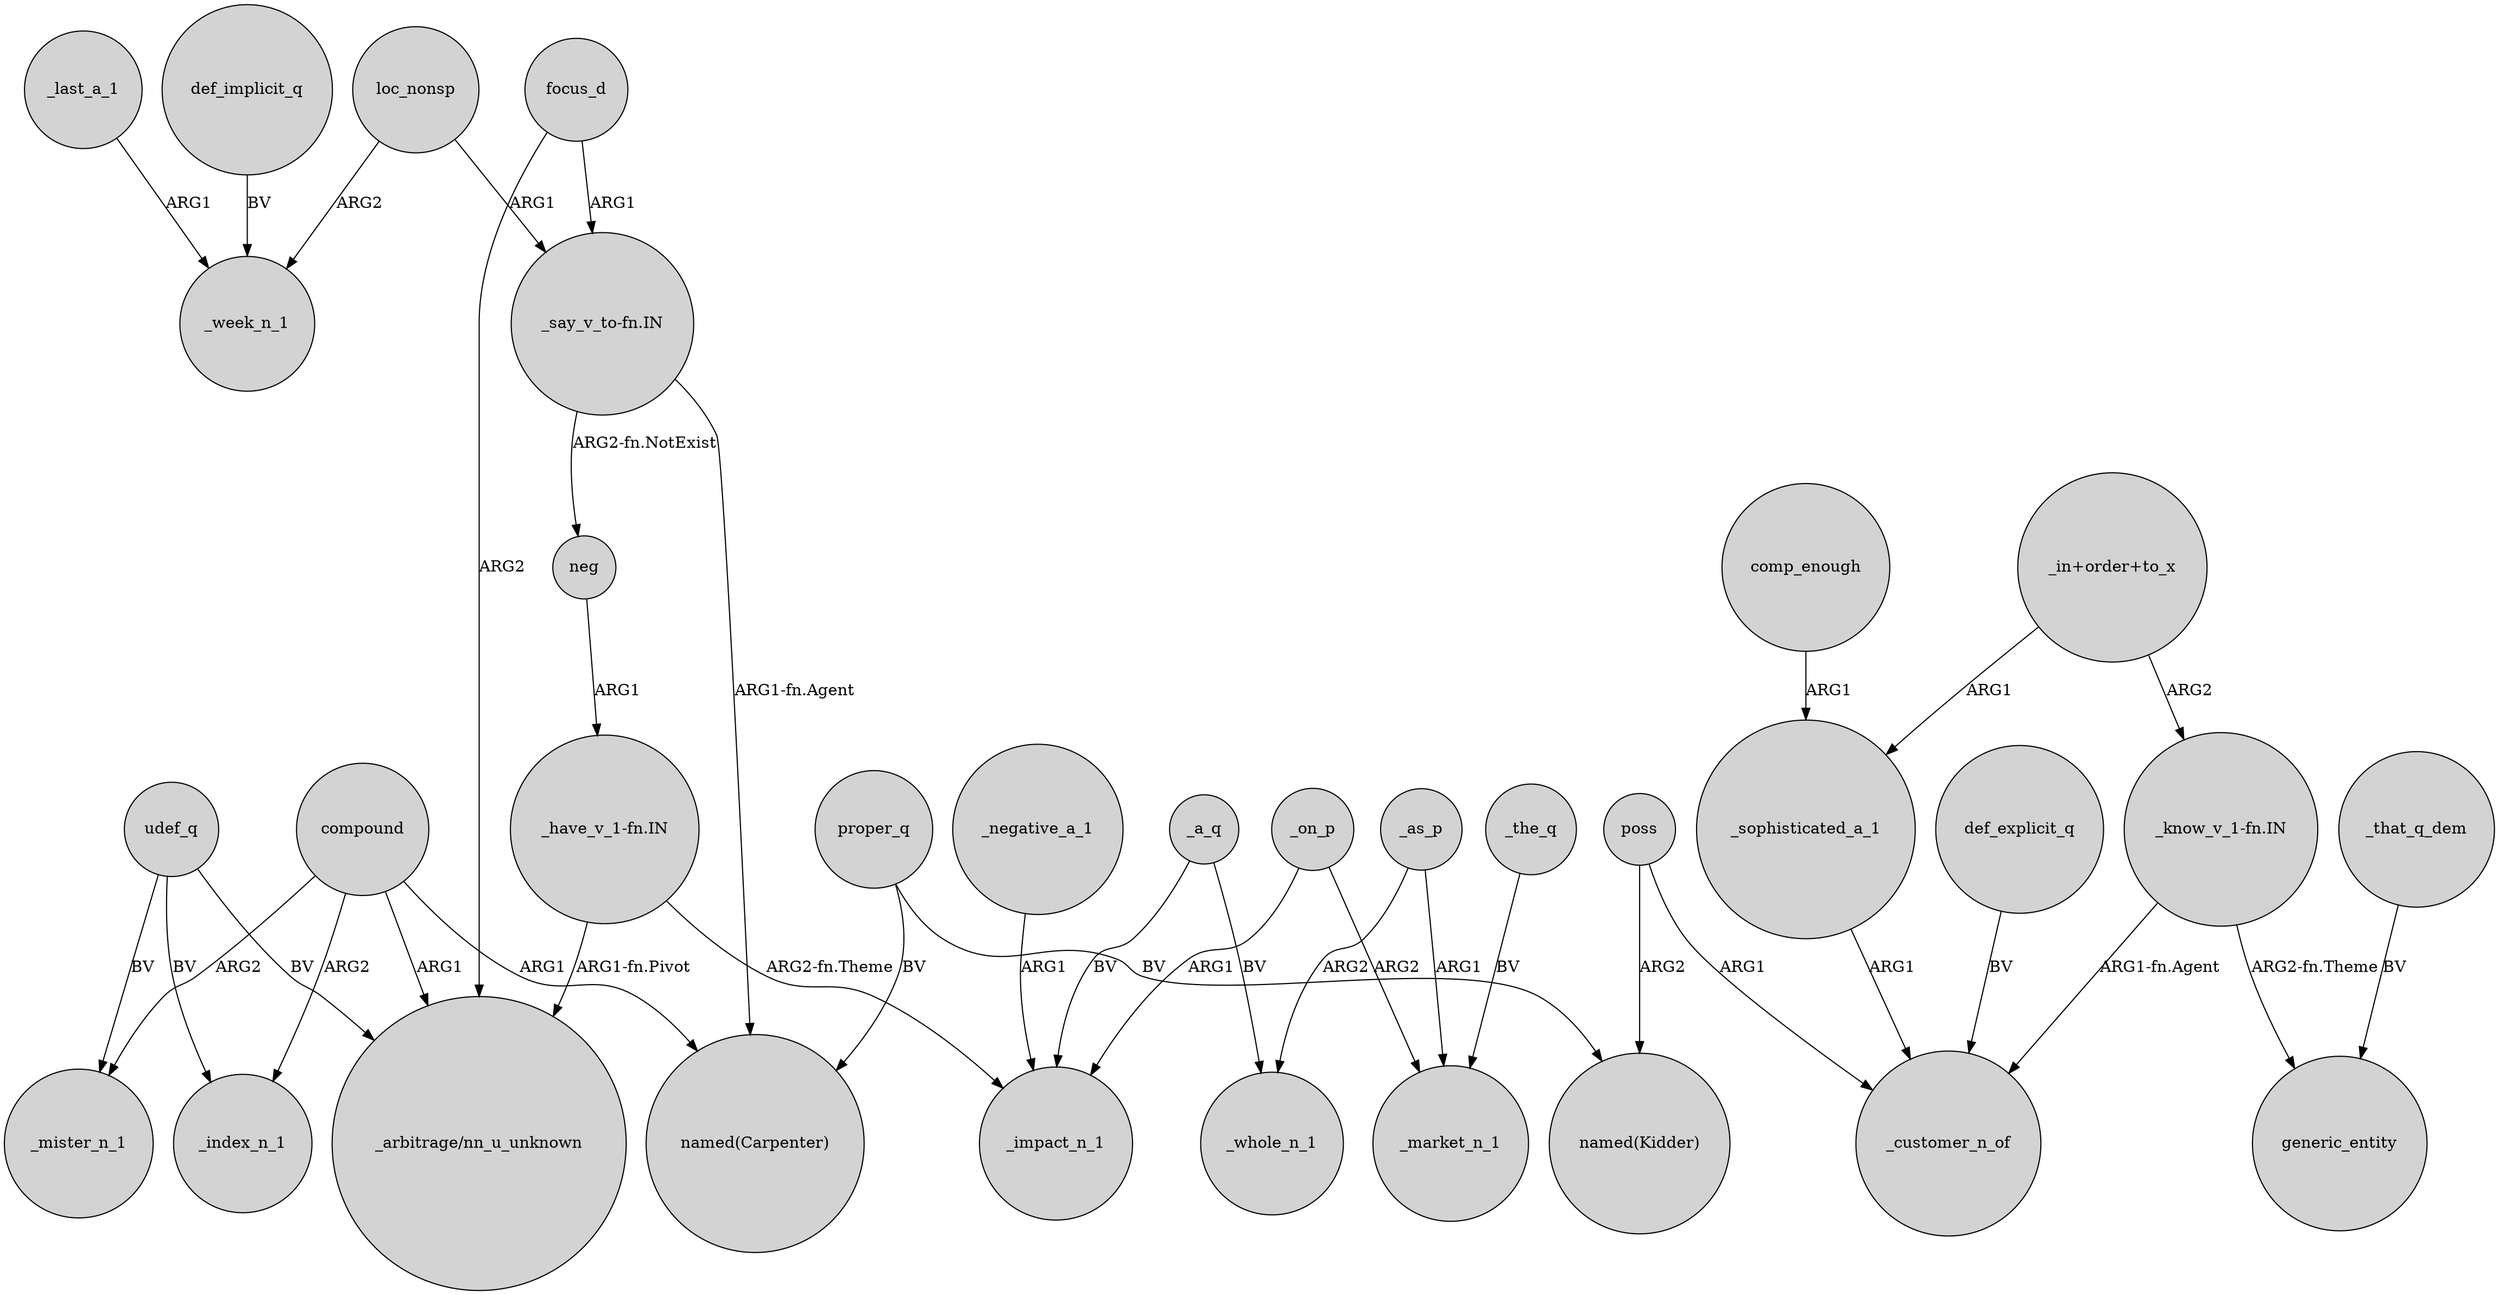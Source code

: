 digraph {
	node [shape=circle style=filled]
	poss -> "named(Kidder)" [label=ARG2]
	comp_enough -> _sophisticated_a_1 [label=ARG1]
	compound -> _index_n_1 [label=ARG2]
	def_implicit_q -> _week_n_1 [label=BV]
	neg -> "_have_v_1-fn.IN" [label=ARG1]
	_that_q_dem -> generic_entity [label=BV]
	_negative_a_1 -> _impact_n_1 [label=ARG1]
	def_explicit_q -> _customer_n_of [label=BV]
	compound -> _mister_n_1 [label=ARG2]
	"_say_v_to-fn.IN" -> "named(Carpenter)" [label="ARG1-fn.Agent"]
	"_know_v_1-fn.IN" -> generic_entity [label="ARG2-fn.Theme"]
	udef_q -> _mister_n_1 [label=BV]
	_on_p -> _market_n_1 [label=ARG2]
	_sophisticated_a_1 -> _customer_n_of [label=ARG1]
	udef_q -> _index_n_1 [label=BV]
	_as_p -> _whole_n_1 [label=ARG2]
	loc_nonsp -> _week_n_1 [label=ARG2]
	compound -> "named(Carpenter)" [label=ARG1]
	poss -> _customer_n_of [label=ARG1]
	udef_q -> "_arbitrage/nn_u_unknown" [label=BV]
	proper_q -> "named(Kidder)" [label=BV]
	_a_q -> _whole_n_1 [label=BV]
	compound -> "_arbitrage/nn_u_unknown" [label=ARG1]
	loc_nonsp -> "_say_v_to-fn.IN" [label=ARG1]
	"_have_v_1-fn.IN" -> "_arbitrage/nn_u_unknown" [label="ARG1-fn.Pivot"]
	_last_a_1 -> _week_n_1 [label=ARG1]
	_on_p -> _impact_n_1 [label=ARG1]
	"_in+order+to_x" -> "_know_v_1-fn.IN" [label=ARG2]
	proper_q -> "named(Carpenter)" [label=BV]
	_as_p -> _market_n_1 [label=ARG1]
	_the_q -> _market_n_1 [label=BV]
	"_know_v_1-fn.IN" -> _customer_n_of [label="ARG1-fn.Agent"]
	"_say_v_to-fn.IN" -> neg [label="ARG2-fn.NotExist"]
	"_have_v_1-fn.IN" -> _impact_n_1 [label="ARG2-fn.Theme"]
	"_in+order+to_x" -> _sophisticated_a_1 [label=ARG1]
	focus_d -> "_arbitrage/nn_u_unknown" [label=ARG2]
	_a_q -> _impact_n_1 [label=BV]
	focus_d -> "_say_v_to-fn.IN" [label=ARG1]
}
